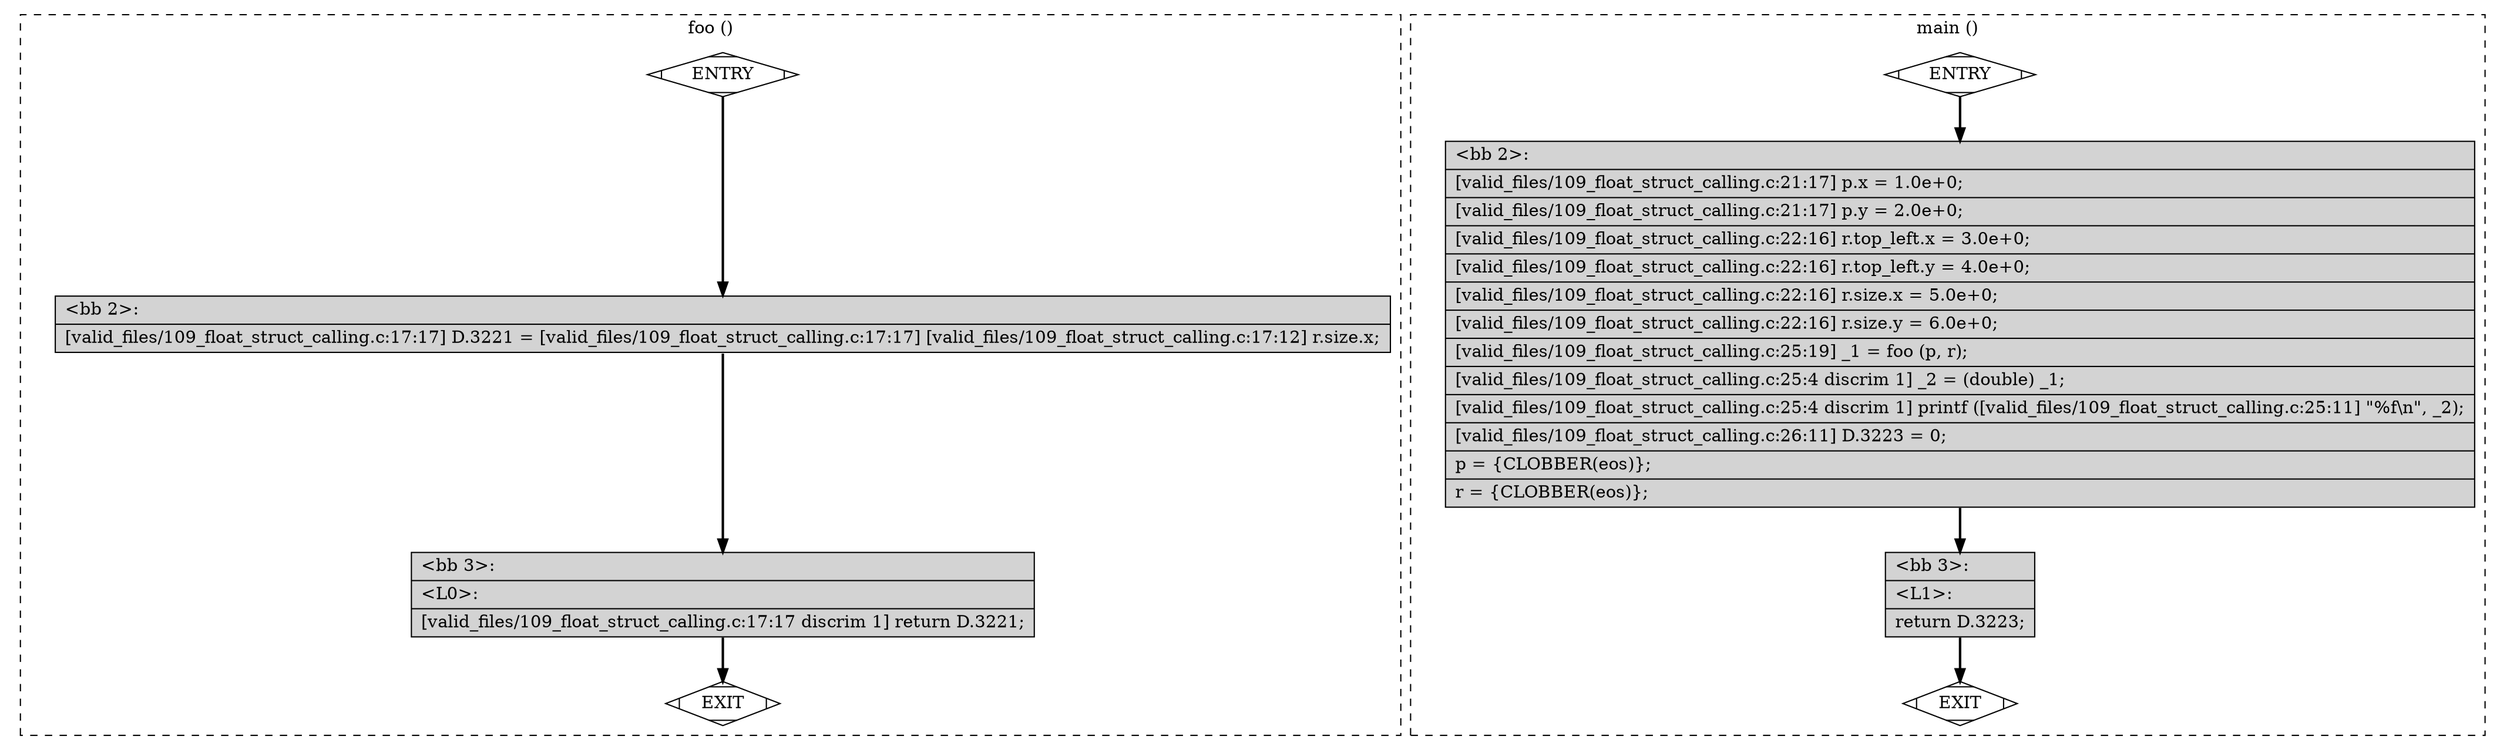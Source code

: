 digraph "a-109_float_struct_calling.c.015t.cfg" {
overlap=false;
subgraph "cluster_foo" {
	style="dashed";
	color="black";
	label="foo ()";
	fn_0_basic_block_0 [shape=Mdiamond,style=filled,fillcolor=white,label="ENTRY"];

	fn_0_basic_block_1 [shape=Mdiamond,style=filled,fillcolor=white,label="EXIT"];

	fn_0_basic_block_2 [shape=record,style=filled,fillcolor=lightgrey,label="{\<bb\ 2\>:\l\
|[valid_files/109_float_struct_calling.c:17:17]\ D.3221\ =\ [valid_files/109_float_struct_calling.c:17:17]\ [valid_files/109_float_struct_calling.c:17:12]\ r.size.x;\l\
}"];

	fn_0_basic_block_3 [shape=record,style=filled,fillcolor=lightgrey,label="{\<bb\ 3\>:\l\
|\<L0\>:\l\
|[valid_files/109_float_struct_calling.c:17:17\ discrim\ 1]\ return\ D.3221;\l\
}"];

	fn_0_basic_block_0:s -> fn_0_basic_block_2:n [style="solid,bold",color=black,weight=100,constraint=true];
	fn_0_basic_block_2:s -> fn_0_basic_block_3:n [style="solid,bold",color=black,weight=100,constraint=true];
	fn_0_basic_block_3:s -> fn_0_basic_block_1:n [style="solid,bold",color=black,weight=10,constraint=true];
	fn_0_basic_block_0:s -> fn_0_basic_block_1:n [style="invis",constraint=true];
}
subgraph "cluster_main" {
	style="dashed";
	color="black";
	label="main ()";
	fn_1_basic_block_0 [shape=Mdiamond,style=filled,fillcolor=white,label="ENTRY"];

	fn_1_basic_block_1 [shape=Mdiamond,style=filled,fillcolor=white,label="EXIT"];

	fn_1_basic_block_2 [shape=record,style=filled,fillcolor=lightgrey,label="{\<bb\ 2\>:\l\
|[valid_files/109_float_struct_calling.c:21:17]\ p.x\ =\ 1.0e+0;\l\
|[valid_files/109_float_struct_calling.c:21:17]\ p.y\ =\ 2.0e+0;\l\
|[valid_files/109_float_struct_calling.c:22:16]\ r.top_left.x\ =\ 3.0e+0;\l\
|[valid_files/109_float_struct_calling.c:22:16]\ r.top_left.y\ =\ 4.0e+0;\l\
|[valid_files/109_float_struct_calling.c:22:16]\ r.size.x\ =\ 5.0e+0;\l\
|[valid_files/109_float_struct_calling.c:22:16]\ r.size.y\ =\ 6.0e+0;\l\
|[valid_files/109_float_struct_calling.c:25:19]\ _1\ =\ foo\ (p,\ r);\l\
|[valid_files/109_float_struct_calling.c:25:4\ discrim\ 1]\ _2\ =\ (double)\ _1;\l\
|[valid_files/109_float_struct_calling.c:25:4\ discrim\ 1]\ printf\ ([valid_files/109_float_struct_calling.c:25:11]\ \"%f\\n\",\ _2);\l\
|[valid_files/109_float_struct_calling.c:26:11]\ D.3223\ =\ 0;\l\
|p\ =\ \{CLOBBER(eos)\};\l\
|r\ =\ \{CLOBBER(eos)\};\l\
}"];

	fn_1_basic_block_3 [shape=record,style=filled,fillcolor=lightgrey,label="{\<bb\ 3\>:\l\
|\<L1\>:\l\
|return\ D.3223;\l\
}"];

	fn_1_basic_block_0:s -> fn_1_basic_block_2:n [style="solid,bold",color=black,weight=100,constraint=true];
	fn_1_basic_block_2:s -> fn_1_basic_block_3:n [style="solid,bold",color=black,weight=100,constraint=true];
	fn_1_basic_block_3:s -> fn_1_basic_block_1:n [style="solid,bold",color=black,weight=10,constraint=true];
	fn_1_basic_block_0:s -> fn_1_basic_block_1:n [style="invis",constraint=true];
}
}
